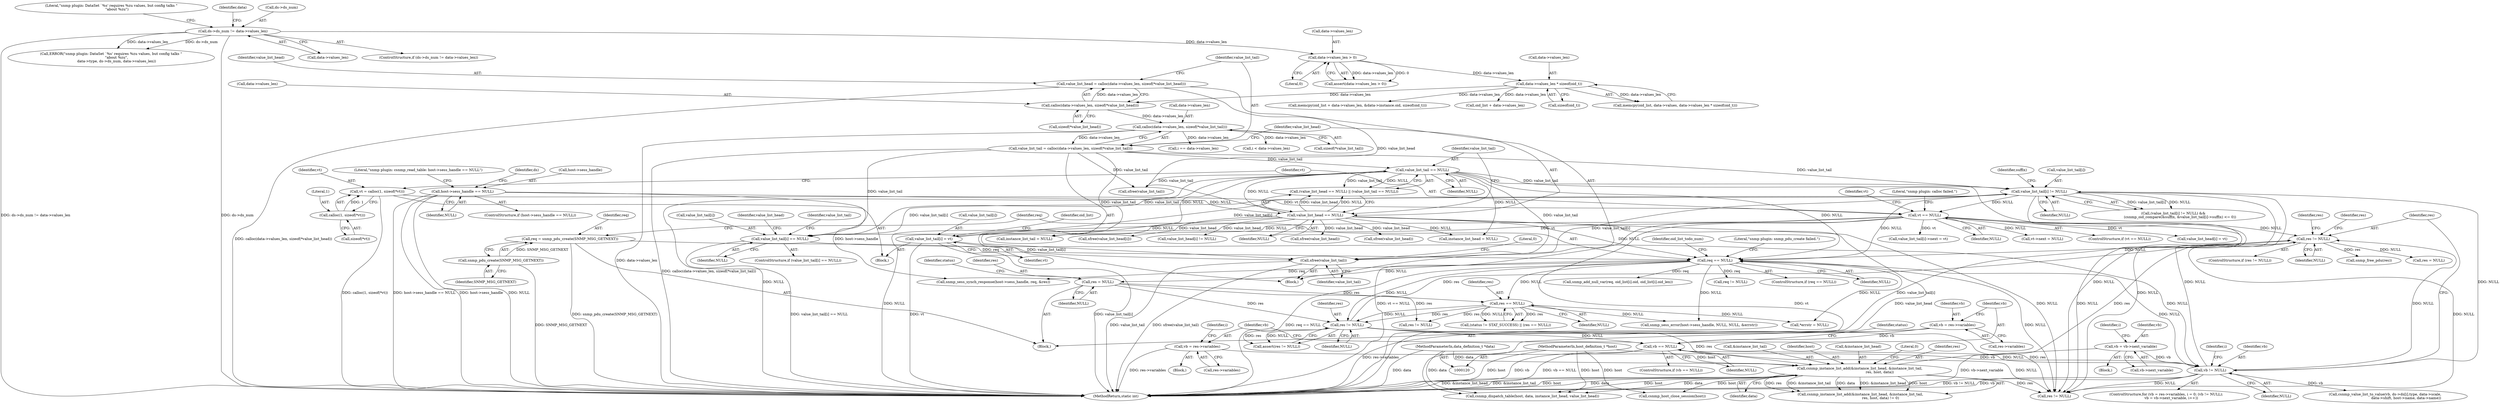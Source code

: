 digraph "0_collectd_d16c24542b2f96a194d43a73c2e5778822b9cb47@API" {
"1000882" [label="(Call,sfree(value_list_tail))"];
"1000289" [label="(Call,value_list_tail == NULL)"];
"1000275" [label="(Call,value_list_tail = calloc(data->values_len, sizeof(*value_list_tail)))"];
"1000277" [label="(Call,calloc(data->values_len, sizeof(*value_list_tail)))"];
"1000268" [label="(Call,calloc(data->values_len, sizeof(*value_list_head)))"];
"1000219" [label="(Call,data->values_len * sizeof(oid_t))"];
"1000209" [label="(Call,data->values_len > 0)"];
"1000186" [label="(Call,ds->ds_num != data->values_len)"];
"1000286" [label="(Call,value_list_head == NULL)"];
"1000266" [label="(Call,value_list_head = calloc(data->values_len, sizeof(*value_list_head)))"];
"1000156" [label="(Call,host->sess_handle == NULL)"];
"1000652" [label="(Call,value_list_tail[i] != NULL)"];
"1000763" [label="(Call,value_list_tail[i] = vt)"];
"1000692" [label="(Call,vt == NULL)"];
"1000684" [label="(Call,vt = calloc(1, sizeof(*vt)))"];
"1000686" [label="(Call,calloc(1, sizeof(*vt)))"];
"1000489" [label="(Call,vb != NULL)"];
"1000493" [label="(Call,vb = vb->next_variable)"];
"1000481" [label="(Call,vb = res->variables)"];
"1000470" [label="(Call,vb == NULL)"];
"1000464" [label="(Call,vb = res->variables)"];
"1000451" [label="(Call,res != NULL)"];
"1000377" [label="(Call,res = NULL)"];
"1000322" [label="(Call,req == NULL)"];
"1000317" [label="(Call,req = snmp_pdu_create(SNMP_MSG_GETNEXT))"];
"1000319" [label="(Call,snmp_pdu_create(SNMP_MSG_GETNEXT))"];
"1000793" [label="(Call,res != NULL)"];
"1000583" [label="(Call,csnmp_instance_list_add(&instance_list_head, &instance_list_tail,\n                                    res, host, data))"];
"1000121" [label="(MethodParameterIn,host_definition_t *host)"];
"1000122" [label="(MethodParameterIn,data_definition_t *data)"];
"1000394" [label="(Call,res == NULL)"];
"1000745" [label="(Call,value_list_tail[i] == NULL)"];
"1000471" [label="(Identifier,vb)"];
"1000739" [label="(Call,vt->next = NULL)"];
"1000465" [label="(Identifier,vb)"];
"1000475" [label="(Identifier,status)"];
"1000334" [label="(Identifier,oid_list_todo_num)"];
"1000885" [label="(Literal,0)"];
"1000582" [label="(Call,csnmp_instance_list_add(&instance_list_head, &instance_list_tail,\n                                    res, host, data) != 0)"];
"1000157" [label="(Call,host->sess_handle)"];
"1000354" [label="(Call,snmp_add_null_var(req, oid_list[i].oid, oid_list[i].oid_len))"];
"1000583" [label="(Call,csnmp_instance_list_add(&instance_list_head, &instance_list_tail,\n                                    res, host, data))"];
"1000798" [label="(Call,res = NULL)"];
"1000480" [label="(Block,)"];
"1000802" [label="(Call,res != NULL)"];
"1000213" [label="(Literal,0)"];
"1000194" [label="(Call,ERROR(\"snmp plugin: DataSet `%s' requires %zu values, but config talks \"\n          \"about %zu\",\n          data->type, ds->ds_num, data->values_len))"];
"1000692" [label="(Call,vt == NULL)"];
"1000799" [label="(Identifier,res)"];
"1000792" [label="(ControlStructure,if (res != NULL))"];
"1000767" [label="(Identifier,vt)"];
"1000464" [label="(Call,vb = res->variables)"];
"1000492" [label="(Block,)"];
"1000504" [label="(Identifier,i)"];
"1000745" [label="(Call,value_list_tail[i] == NULL)"];
"1000470" [label="(Call,vb == NULL)"];
"1000797" [label="(Identifier,res)"];
"1000495" [label="(Call,vb->next_variable)"];
"1000163" [label="(Literal,\"snmp plugin: csnmp_read_table: host->sess_handle == NULL\")"];
"1000390" [label="(Call,(status != STAT_SUCCESS) || (res == NULL))"];
"1000195" [label="(Literal,\"snmp plugin: DataSet `%s' requires %zu values, but config talks \"\n          \"about %zu\")"];
"1000686" [label="(Call,calloc(1, sizeof(*vt)))"];
"1000604" [label="(Block,)"];
"1000122" [label="(MethodParameterIn,data_definition_t *data)"];
"1000691" [label="(ControlStructure,if (vt == NULL))"];
"1000793" [label="(Call,res != NULL)"];
"1000156" [label="(Call,host->sess_handle == NULL)"];
"1000276" [label="(Identifier,value_list_tail)"];
"1000269" [label="(Call,data->values_len)"];
"1000268" [label="(Call,calloc(data->values_len, sizeof(*value_list_head)))"];
"1000377" [label="(Call,res = NULL)"];
"1000591" [label="(Literal,0)"];
"1000744" [label="(ControlStructure,if (value_list_tail[i] == NULL))"];
"1000295" [label="(Call,sfree(value_list_head))"];
"1000155" [label="(ControlStructure,if (host->sess_handle == NULL))"];
"1000823" [label="(Call,csnmp_dispatch_table(host, data, instance_list_head, value_list_head))"];
"1000880" [label="(Call,sfree(value_list_head))"];
"1000483" [label="(Call,res->variables)"];
"1000493" [label="(Call,vb = vb->next_variable)"];
"1000402" [label="(Call,snmp_sess_error(host->sess_handle, NULL, NULL, &errstr))"];
"1000223" [label="(Call,sizeof(oid_t))"];
"1000396" [label="(Identifier,NULL)"];
"1000811" [label="(Call,req != NULL)"];
"1000291" [label="(Identifier,NULL)"];
"1000588" [label="(Identifier,res)"];
"1000707" [label="(Call,csnmp_value_list_to_value(vb, ds->ds[i].type, data->scale,\n                                      data->shift, host->name, data->name))"];
"1000660" [label="(Identifier,suffix)"];
"1000440" [label="(Call,csnmp_host_close_session(host))"];
"1000586" [label="(Call,&instance_list_tail)"];
"1000382" [label="(Call,snmp_sess_synch_response(host->sess_handle, req, &res))"];
"1000277" [label="(Call,calloc(data->values_len, sizeof(*value_list_tail)))"];
"1000235" [label="(Call,memcpy(oid_list + data->values_len, &data->instance.oid, sizeof(oid_t)))"];
"1000287" [label="(Identifier,value_list_head)"];
"1000305" [label="(Call,instance_list_tail = NULL)"];
"1000489" [label="(Call,vb != NULL)"];
"1000481" [label="(Call,vb = res->variables)"];
"1000651" [label="(Call,(value_list_tail[i] != NULL) &&\n            (csnmp_oid_compare(&suffix, &value_list_tail[i]->suffix) <= 0))"];
"1000482" [label="(Identifier,vb)"];
"1000395" [label="(Identifier,res)"];
"1000684" [label="(Call,vt = calloc(1, sizeof(*vt)))"];
"1000499" [label="(Identifier,i)"];
"1000652" [label="(Call,value_list_tail[i] != NULL)"];
"1000752" [label="(Identifier,value_list_head)"];
"1000693" [label="(Identifier,vt)"];
"1000469" [label="(ControlStructure,if (vb == NULL))"];
"1000220" [label="(Call,data->values_len)"];
"1000453" [label="(Identifier,NULL)"];
"1000750" [label="(Call,value_list_head[i] = vt)"];
"1000794" [label="(Identifier,res)"];
"1000759" [label="(Identifier,value_list_tail)"];
"1000289" [label="(Call,value_list_tail == NULL)"];
"1000320" [label="(Identifier,SNMP_MSG_GETNEXT)"];
"1000487" [label="(Identifier,i)"];
"1000302" [label="(Call,instance_list_head = NULL)"];
"1000653" [label="(Call,value_list_tail[i])"];
"1000236" [label="(Call,oid_list + data->values_len)"];
"1000290" [label="(Identifier,value_list_tail)"];
"1000286" [label="(Call,value_list_head == NULL)"];
"1000267" [label="(Identifier,value_list_head)"];
"1000490" [label="(Identifier,vb)"];
"1000795" [label="(Identifier,NULL)"];
"1000451" [label="(Call,res != NULL)"];
"1000886" [label="(MethodReturn,static int)"];
"1000210" [label="(Call,data->values_len)"];
"1000123" [label="(Block,)"];
"1000450" [label="(Call,assert(res != NULL))"];
"1000523" [label="(Call,i == data->values_len)"];
"1000219" [label="(Call,data->values_len * sizeof(oid_t))"];
"1000399" [label="(Call,*errstr = NULL)"];
"1000589" [label="(Identifier,host)"];
"1000427" [label="(Call,res != NULL)"];
"1000297" [label="(Call,sfree(value_list_tail))"];
"1000590" [label="(Identifier,data)"];
"1000285" [label="(Call,(value_list_head == NULL) || (value_list_tail == NULL))"];
"1000705" [label="(Identifier,vt)"];
"1000160" [label="(Identifier,NULL)"];
"1000315" [label="(Block,)"];
"1000871" [label="(Call,sfree(value_list_head[i]))"];
"1000656" [label="(Identifier,NULL)"];
"1000208" [label="(Call,assert(data->values_len > 0))"];
"1000479" [label="(ControlStructure,for (vb = res->variables, i = 0; (vb != NULL);\n         vb = vb->next_variable, i++))"];
"1000756" [label="(Call,value_list_tail[i]->next = vt)"];
"1000394" [label="(Call,res == NULL)"];
"1000211" [label="(Identifier,data)"];
"1000381" [label="(Identifier,status)"];
"1000209" [label="(Call,data->values_len > 0)"];
"1000466" [label="(Call,res->variables)"];
"1000697" [label="(Literal,\"snmp plugin: calloc failed.\")"];
"1000317" [label="(Call,req = snmp_pdu_create(SNMP_MSG_GETNEXT))"];
"1000321" [label="(ControlStructure,if (req == NULL))"];
"1000121" [label="(MethodParameterIn,host_definition_t *host)"];
"1000494" [label="(Identifier,vb)"];
"1000378" [label="(Identifier,res)"];
"1000275" [label="(Call,value_list_tail = calloc(data->values_len, sizeof(*value_list_tail)))"];
"1000584" [label="(Call,&instance_list_head)"];
"1000883" [label="(Identifier,value_list_tail)"];
"1000186" [label="(Call,ds->ds_num != data->values_len)"];
"1000857" [label="(Call,value_list_head[i] != NULL)"];
"1000771" [label="(Identifier,oid_list)"];
"1000327" [label="(Literal,\"snmp plugin: snmp_pdu_create failed.\")"];
"1000190" [label="(Call,data->values_len)"];
"1000687" [label="(Literal,1)"];
"1000278" [label="(Call,data->values_len)"];
"1000318" [label="(Identifier,req)"];
"1000319" [label="(Call,snmp_pdu_create(SNMP_MSG_GETNEXT))"];
"1000324" [label="(Identifier,NULL)"];
"1000323" [label="(Identifier,req)"];
"1000185" [label="(ControlStructure,if (ds->ds_num != data->values_len))"];
"1000379" [label="(Identifier,NULL)"];
"1000688" [label="(Call,sizeof(*vt))"];
"1000746" [label="(Call,value_list_tail[i])"];
"1000491" [label="(Identifier,NULL)"];
"1000322" [label="(Call,req == NULL)"];
"1000685" [label="(Identifier,vt)"];
"1000749" [label="(Identifier,NULL)"];
"1000764" [label="(Call,value_list_tail[i])"];
"1000882" [label="(Call,sfree(value_list_tail))"];
"1000288" [label="(Identifier,NULL)"];
"1000763" [label="(Call,value_list_tail[i] = vt)"];
"1000168" [label="(Identifier,ds)"];
"1000848" [label="(Call,i < data->values_len)"];
"1000694" [label="(Identifier,NULL)"];
"1000272" [label="(Call,sizeof(*value_list_head))"];
"1000472" [label="(Identifier,NULL)"];
"1000266" [label="(Call,value_list_head = calloc(data->values_len, sizeof(*value_list_head)))"];
"1000452" [label="(Identifier,res)"];
"1000214" [label="(Call,memcpy(oid_list, data->values, data->values_len * sizeof(oid_t)))"];
"1000796" [label="(Call,snmp_free_pdu(res))"];
"1000187" [label="(Call,ds->ds_num)"];
"1000281" [label="(Call,sizeof(*value_list_tail))"];
"1000882" -> "1000123"  [label="AST: "];
"1000882" -> "1000883"  [label="CFG: "];
"1000883" -> "1000882"  [label="AST: "];
"1000885" -> "1000882"  [label="CFG: "];
"1000882" -> "1000886"  [label="DDG: value_list_tail"];
"1000882" -> "1000886"  [label="DDG: sfree(value_list_tail)"];
"1000289" -> "1000882"  [label="DDG: value_list_tail"];
"1000652" -> "1000882"  [label="DDG: value_list_tail[i]"];
"1000275" -> "1000882"  [label="DDG: value_list_tail"];
"1000763" -> "1000882"  [label="DDG: value_list_tail[i]"];
"1000289" -> "1000285"  [label="AST: "];
"1000289" -> "1000291"  [label="CFG: "];
"1000290" -> "1000289"  [label="AST: "];
"1000291" -> "1000289"  [label="AST: "];
"1000285" -> "1000289"  [label="CFG: "];
"1000289" -> "1000886"  [label="DDG: NULL"];
"1000289" -> "1000285"  [label="DDG: value_list_tail"];
"1000289" -> "1000285"  [label="DDG: NULL"];
"1000275" -> "1000289"  [label="DDG: value_list_tail"];
"1000286" -> "1000289"  [label="DDG: NULL"];
"1000289" -> "1000297"  [label="DDG: value_list_tail"];
"1000289" -> "1000302"  [label="DDG: NULL"];
"1000289" -> "1000305"  [label="DDG: NULL"];
"1000289" -> "1000322"  [label="DDG: NULL"];
"1000289" -> "1000652"  [label="DDG: value_list_tail"];
"1000289" -> "1000745"  [label="DDG: value_list_tail"];
"1000289" -> "1000802"  [label="DDG: NULL"];
"1000275" -> "1000123"  [label="AST: "];
"1000275" -> "1000277"  [label="CFG: "];
"1000276" -> "1000275"  [label="AST: "];
"1000277" -> "1000275"  [label="AST: "];
"1000287" -> "1000275"  [label="CFG: "];
"1000275" -> "1000886"  [label="DDG: calloc(data->values_len, sizeof(*value_list_tail))"];
"1000277" -> "1000275"  [label="DDG: data->values_len"];
"1000275" -> "1000297"  [label="DDG: value_list_tail"];
"1000275" -> "1000652"  [label="DDG: value_list_tail"];
"1000275" -> "1000745"  [label="DDG: value_list_tail"];
"1000277" -> "1000281"  [label="CFG: "];
"1000278" -> "1000277"  [label="AST: "];
"1000281" -> "1000277"  [label="AST: "];
"1000277" -> "1000886"  [label="DDG: data->values_len"];
"1000268" -> "1000277"  [label="DDG: data->values_len"];
"1000277" -> "1000523"  [label="DDG: data->values_len"];
"1000277" -> "1000848"  [label="DDG: data->values_len"];
"1000268" -> "1000266"  [label="AST: "];
"1000268" -> "1000272"  [label="CFG: "];
"1000269" -> "1000268"  [label="AST: "];
"1000272" -> "1000268"  [label="AST: "];
"1000266" -> "1000268"  [label="CFG: "];
"1000268" -> "1000266"  [label="DDG: data->values_len"];
"1000219" -> "1000268"  [label="DDG: data->values_len"];
"1000219" -> "1000214"  [label="AST: "];
"1000219" -> "1000223"  [label="CFG: "];
"1000220" -> "1000219"  [label="AST: "];
"1000223" -> "1000219"  [label="AST: "];
"1000214" -> "1000219"  [label="CFG: "];
"1000219" -> "1000214"  [label="DDG: data->values_len"];
"1000209" -> "1000219"  [label="DDG: data->values_len"];
"1000219" -> "1000235"  [label="DDG: data->values_len"];
"1000219" -> "1000236"  [label="DDG: data->values_len"];
"1000209" -> "1000208"  [label="AST: "];
"1000209" -> "1000213"  [label="CFG: "];
"1000210" -> "1000209"  [label="AST: "];
"1000213" -> "1000209"  [label="AST: "];
"1000208" -> "1000209"  [label="CFG: "];
"1000209" -> "1000208"  [label="DDG: data->values_len"];
"1000209" -> "1000208"  [label="DDG: 0"];
"1000186" -> "1000209"  [label="DDG: data->values_len"];
"1000186" -> "1000185"  [label="AST: "];
"1000186" -> "1000190"  [label="CFG: "];
"1000187" -> "1000186"  [label="AST: "];
"1000190" -> "1000186"  [label="AST: "];
"1000195" -> "1000186"  [label="CFG: "];
"1000211" -> "1000186"  [label="CFG: "];
"1000186" -> "1000886"  [label="DDG: ds->ds_num != data->values_len"];
"1000186" -> "1000886"  [label="DDG: ds->ds_num"];
"1000186" -> "1000194"  [label="DDG: ds->ds_num"];
"1000186" -> "1000194"  [label="DDG: data->values_len"];
"1000286" -> "1000285"  [label="AST: "];
"1000286" -> "1000288"  [label="CFG: "];
"1000287" -> "1000286"  [label="AST: "];
"1000288" -> "1000286"  [label="AST: "];
"1000290" -> "1000286"  [label="CFG: "];
"1000285" -> "1000286"  [label="CFG: "];
"1000286" -> "1000886"  [label="DDG: NULL"];
"1000286" -> "1000285"  [label="DDG: value_list_head"];
"1000286" -> "1000285"  [label="DDG: NULL"];
"1000266" -> "1000286"  [label="DDG: value_list_head"];
"1000156" -> "1000286"  [label="DDG: NULL"];
"1000286" -> "1000295"  [label="DDG: value_list_head"];
"1000286" -> "1000302"  [label="DDG: NULL"];
"1000286" -> "1000305"  [label="DDG: NULL"];
"1000286" -> "1000322"  [label="DDG: NULL"];
"1000286" -> "1000802"  [label="DDG: NULL"];
"1000286" -> "1000823"  [label="DDG: value_list_head"];
"1000286" -> "1000857"  [label="DDG: value_list_head"];
"1000286" -> "1000871"  [label="DDG: value_list_head"];
"1000286" -> "1000880"  [label="DDG: value_list_head"];
"1000266" -> "1000123"  [label="AST: "];
"1000267" -> "1000266"  [label="AST: "];
"1000276" -> "1000266"  [label="CFG: "];
"1000266" -> "1000886"  [label="DDG: calloc(data->values_len, sizeof(*value_list_head))"];
"1000156" -> "1000155"  [label="AST: "];
"1000156" -> "1000160"  [label="CFG: "];
"1000157" -> "1000156"  [label="AST: "];
"1000160" -> "1000156"  [label="AST: "];
"1000163" -> "1000156"  [label="CFG: "];
"1000168" -> "1000156"  [label="CFG: "];
"1000156" -> "1000886"  [label="DDG: host->sess_handle"];
"1000156" -> "1000886"  [label="DDG: NULL"];
"1000156" -> "1000886"  [label="DDG: host->sess_handle == NULL"];
"1000156" -> "1000382"  [label="DDG: host->sess_handle"];
"1000652" -> "1000651"  [label="AST: "];
"1000652" -> "1000656"  [label="CFG: "];
"1000653" -> "1000652"  [label="AST: "];
"1000656" -> "1000652"  [label="AST: "];
"1000660" -> "1000652"  [label="CFG: "];
"1000651" -> "1000652"  [label="CFG: "];
"1000652" -> "1000886"  [label="DDG: value_list_tail[i]"];
"1000652" -> "1000322"  [label="DDG: NULL"];
"1000652" -> "1000489"  [label="DDG: NULL"];
"1000652" -> "1000651"  [label="DDG: value_list_tail[i]"];
"1000652" -> "1000651"  [label="DDG: NULL"];
"1000763" -> "1000652"  [label="DDG: value_list_tail[i]"];
"1000489" -> "1000652"  [label="DDG: NULL"];
"1000652" -> "1000692"  [label="DDG: NULL"];
"1000652" -> "1000745"  [label="DDG: value_list_tail[i]"];
"1000652" -> "1000802"  [label="DDG: NULL"];
"1000763" -> "1000604"  [label="AST: "];
"1000763" -> "1000767"  [label="CFG: "];
"1000764" -> "1000763"  [label="AST: "];
"1000767" -> "1000763"  [label="AST: "];
"1000771" -> "1000763"  [label="CFG: "];
"1000763" -> "1000886"  [label="DDG: vt"];
"1000763" -> "1000886"  [label="DDG: value_list_tail[i]"];
"1000692" -> "1000763"  [label="DDG: vt"];
"1000692" -> "1000691"  [label="AST: "];
"1000692" -> "1000694"  [label="CFG: "];
"1000693" -> "1000692"  [label="AST: "];
"1000694" -> "1000692"  [label="AST: "];
"1000697" -> "1000692"  [label="CFG: "];
"1000705" -> "1000692"  [label="CFG: "];
"1000692" -> "1000886"  [label="DDG: vt"];
"1000692" -> "1000886"  [label="DDG: vt == NULL"];
"1000684" -> "1000692"  [label="DDG: vt"];
"1000692" -> "1000739"  [label="DDG: NULL"];
"1000692" -> "1000745"  [label="DDG: NULL"];
"1000692" -> "1000750"  [label="DDG: vt"];
"1000692" -> "1000756"  [label="DDG: vt"];
"1000692" -> "1000793"  [label="DDG: NULL"];
"1000692" -> "1000802"  [label="DDG: NULL"];
"1000684" -> "1000604"  [label="AST: "];
"1000684" -> "1000686"  [label="CFG: "];
"1000685" -> "1000684"  [label="AST: "];
"1000686" -> "1000684"  [label="AST: "];
"1000693" -> "1000684"  [label="CFG: "];
"1000684" -> "1000886"  [label="DDG: calloc(1, sizeof(*vt))"];
"1000686" -> "1000684"  [label="DDG: 1"];
"1000686" -> "1000688"  [label="CFG: "];
"1000687" -> "1000686"  [label="AST: "];
"1000688" -> "1000686"  [label="AST: "];
"1000489" -> "1000479"  [label="AST: "];
"1000489" -> "1000491"  [label="CFG: "];
"1000490" -> "1000489"  [label="AST: "];
"1000491" -> "1000489"  [label="AST: "];
"1000504" -> "1000489"  [label="CFG: "];
"1000794" -> "1000489"  [label="CFG: "];
"1000489" -> "1000886"  [label="DDG: vb != NULL"];
"1000489" -> "1000886"  [label="DDG: vb"];
"1000489" -> "1000322"  [label="DDG: NULL"];
"1000493" -> "1000489"  [label="DDG: vb"];
"1000481" -> "1000489"  [label="DDG: vb"];
"1000470" -> "1000489"  [label="DDG: NULL"];
"1000745" -> "1000489"  [label="DDG: NULL"];
"1000489" -> "1000707"  [label="DDG: vb"];
"1000489" -> "1000793"  [label="DDG: NULL"];
"1000489" -> "1000802"  [label="DDG: NULL"];
"1000493" -> "1000492"  [label="AST: "];
"1000493" -> "1000495"  [label="CFG: "];
"1000494" -> "1000493"  [label="AST: "];
"1000495" -> "1000493"  [label="AST: "];
"1000499" -> "1000493"  [label="CFG: "];
"1000493" -> "1000886"  [label="DDG: vb->next_variable"];
"1000481" -> "1000480"  [label="AST: "];
"1000481" -> "1000483"  [label="CFG: "];
"1000482" -> "1000481"  [label="AST: "];
"1000483" -> "1000481"  [label="AST: "];
"1000487" -> "1000481"  [label="CFG: "];
"1000481" -> "1000886"  [label="DDG: res->variables"];
"1000470" -> "1000469"  [label="AST: "];
"1000470" -> "1000472"  [label="CFG: "];
"1000471" -> "1000470"  [label="AST: "];
"1000472" -> "1000470"  [label="AST: "];
"1000475" -> "1000470"  [label="CFG: "];
"1000482" -> "1000470"  [label="CFG: "];
"1000470" -> "1000886"  [label="DDG: vb"];
"1000470" -> "1000886"  [label="DDG: vb == NULL"];
"1000464" -> "1000470"  [label="DDG: vb"];
"1000451" -> "1000470"  [label="DDG: NULL"];
"1000470" -> "1000802"  [label="DDG: NULL"];
"1000464" -> "1000315"  [label="AST: "];
"1000464" -> "1000466"  [label="CFG: "];
"1000465" -> "1000464"  [label="AST: "];
"1000466" -> "1000464"  [label="AST: "];
"1000471" -> "1000464"  [label="CFG: "];
"1000464" -> "1000886"  [label="DDG: res->variables"];
"1000451" -> "1000450"  [label="AST: "];
"1000451" -> "1000453"  [label="CFG: "];
"1000452" -> "1000451"  [label="AST: "];
"1000453" -> "1000451"  [label="AST: "];
"1000450" -> "1000451"  [label="CFG: "];
"1000451" -> "1000450"  [label="DDG: res"];
"1000451" -> "1000450"  [label="DDG: NULL"];
"1000377" -> "1000451"  [label="DDG: res"];
"1000394" -> "1000451"  [label="DDG: res"];
"1000394" -> "1000451"  [label="DDG: NULL"];
"1000322" -> "1000451"  [label="DDG: NULL"];
"1000451" -> "1000583"  [label="DDG: res"];
"1000451" -> "1000793"  [label="DDG: res"];
"1000451" -> "1000802"  [label="DDG: res"];
"1000377" -> "1000315"  [label="AST: "];
"1000377" -> "1000379"  [label="CFG: "];
"1000378" -> "1000377"  [label="AST: "];
"1000379" -> "1000377"  [label="AST: "];
"1000381" -> "1000377"  [label="CFG: "];
"1000322" -> "1000377"  [label="DDG: NULL"];
"1000377" -> "1000394"  [label="DDG: res"];
"1000377" -> "1000427"  [label="DDG: res"];
"1000322" -> "1000321"  [label="AST: "];
"1000322" -> "1000324"  [label="CFG: "];
"1000323" -> "1000322"  [label="AST: "];
"1000324" -> "1000322"  [label="AST: "];
"1000327" -> "1000322"  [label="CFG: "];
"1000334" -> "1000322"  [label="CFG: "];
"1000322" -> "1000886"  [label="DDG: req == NULL"];
"1000317" -> "1000322"  [label="DDG: req"];
"1000793" -> "1000322"  [label="DDG: NULL"];
"1000322" -> "1000354"  [label="DDG: req"];
"1000322" -> "1000382"  [label="DDG: req"];
"1000322" -> "1000394"  [label="DDG: NULL"];
"1000322" -> "1000399"  [label="DDG: NULL"];
"1000322" -> "1000402"  [label="DDG: NULL"];
"1000322" -> "1000802"  [label="DDG: NULL"];
"1000322" -> "1000811"  [label="DDG: req"];
"1000317" -> "1000315"  [label="AST: "];
"1000317" -> "1000319"  [label="CFG: "];
"1000318" -> "1000317"  [label="AST: "];
"1000319" -> "1000317"  [label="AST: "];
"1000323" -> "1000317"  [label="CFG: "];
"1000317" -> "1000886"  [label="DDG: snmp_pdu_create(SNMP_MSG_GETNEXT)"];
"1000319" -> "1000317"  [label="DDG: SNMP_MSG_GETNEXT"];
"1000319" -> "1000320"  [label="CFG: "];
"1000320" -> "1000319"  [label="AST: "];
"1000319" -> "1000886"  [label="DDG: SNMP_MSG_GETNEXT"];
"1000793" -> "1000792"  [label="AST: "];
"1000793" -> "1000795"  [label="CFG: "];
"1000794" -> "1000793"  [label="AST: "];
"1000795" -> "1000793"  [label="AST: "];
"1000797" -> "1000793"  [label="CFG: "];
"1000799" -> "1000793"  [label="CFG: "];
"1000583" -> "1000793"  [label="DDG: res"];
"1000793" -> "1000796"  [label="DDG: res"];
"1000793" -> "1000798"  [label="DDG: NULL"];
"1000793" -> "1000802"  [label="DDG: NULL"];
"1000583" -> "1000582"  [label="AST: "];
"1000583" -> "1000590"  [label="CFG: "];
"1000584" -> "1000583"  [label="AST: "];
"1000586" -> "1000583"  [label="AST: "];
"1000588" -> "1000583"  [label="AST: "];
"1000589" -> "1000583"  [label="AST: "];
"1000590" -> "1000583"  [label="AST: "];
"1000591" -> "1000583"  [label="CFG: "];
"1000583" -> "1000886"  [label="DDG: host"];
"1000583" -> "1000886"  [label="DDG: data"];
"1000583" -> "1000886"  [label="DDG: &instance_list_head"];
"1000583" -> "1000886"  [label="DDG: &instance_list_tail"];
"1000583" -> "1000440"  [label="DDG: host"];
"1000583" -> "1000582"  [label="DDG: res"];
"1000583" -> "1000582"  [label="DDG: &instance_list_tail"];
"1000583" -> "1000582"  [label="DDG: data"];
"1000583" -> "1000582"  [label="DDG: &instance_list_head"];
"1000583" -> "1000582"  [label="DDG: host"];
"1000121" -> "1000583"  [label="DDG: host"];
"1000122" -> "1000583"  [label="DDG: data"];
"1000583" -> "1000802"  [label="DDG: res"];
"1000583" -> "1000823"  [label="DDG: host"];
"1000583" -> "1000823"  [label="DDG: data"];
"1000121" -> "1000120"  [label="AST: "];
"1000121" -> "1000886"  [label="DDG: host"];
"1000121" -> "1000440"  [label="DDG: host"];
"1000121" -> "1000823"  [label="DDG: host"];
"1000122" -> "1000120"  [label="AST: "];
"1000122" -> "1000886"  [label="DDG: data"];
"1000122" -> "1000823"  [label="DDG: data"];
"1000394" -> "1000390"  [label="AST: "];
"1000394" -> "1000396"  [label="CFG: "];
"1000395" -> "1000394"  [label="AST: "];
"1000396" -> "1000394"  [label="AST: "];
"1000390" -> "1000394"  [label="CFG: "];
"1000394" -> "1000390"  [label="DDG: res"];
"1000394" -> "1000390"  [label="DDG: NULL"];
"1000394" -> "1000399"  [label="DDG: NULL"];
"1000394" -> "1000402"  [label="DDG: NULL"];
"1000394" -> "1000427"  [label="DDG: res"];
"1000745" -> "1000744"  [label="AST: "];
"1000745" -> "1000749"  [label="CFG: "];
"1000746" -> "1000745"  [label="AST: "];
"1000749" -> "1000745"  [label="AST: "];
"1000752" -> "1000745"  [label="CFG: "];
"1000759" -> "1000745"  [label="CFG: "];
"1000745" -> "1000886"  [label="DDG: value_list_tail[i] == NULL"];
}
